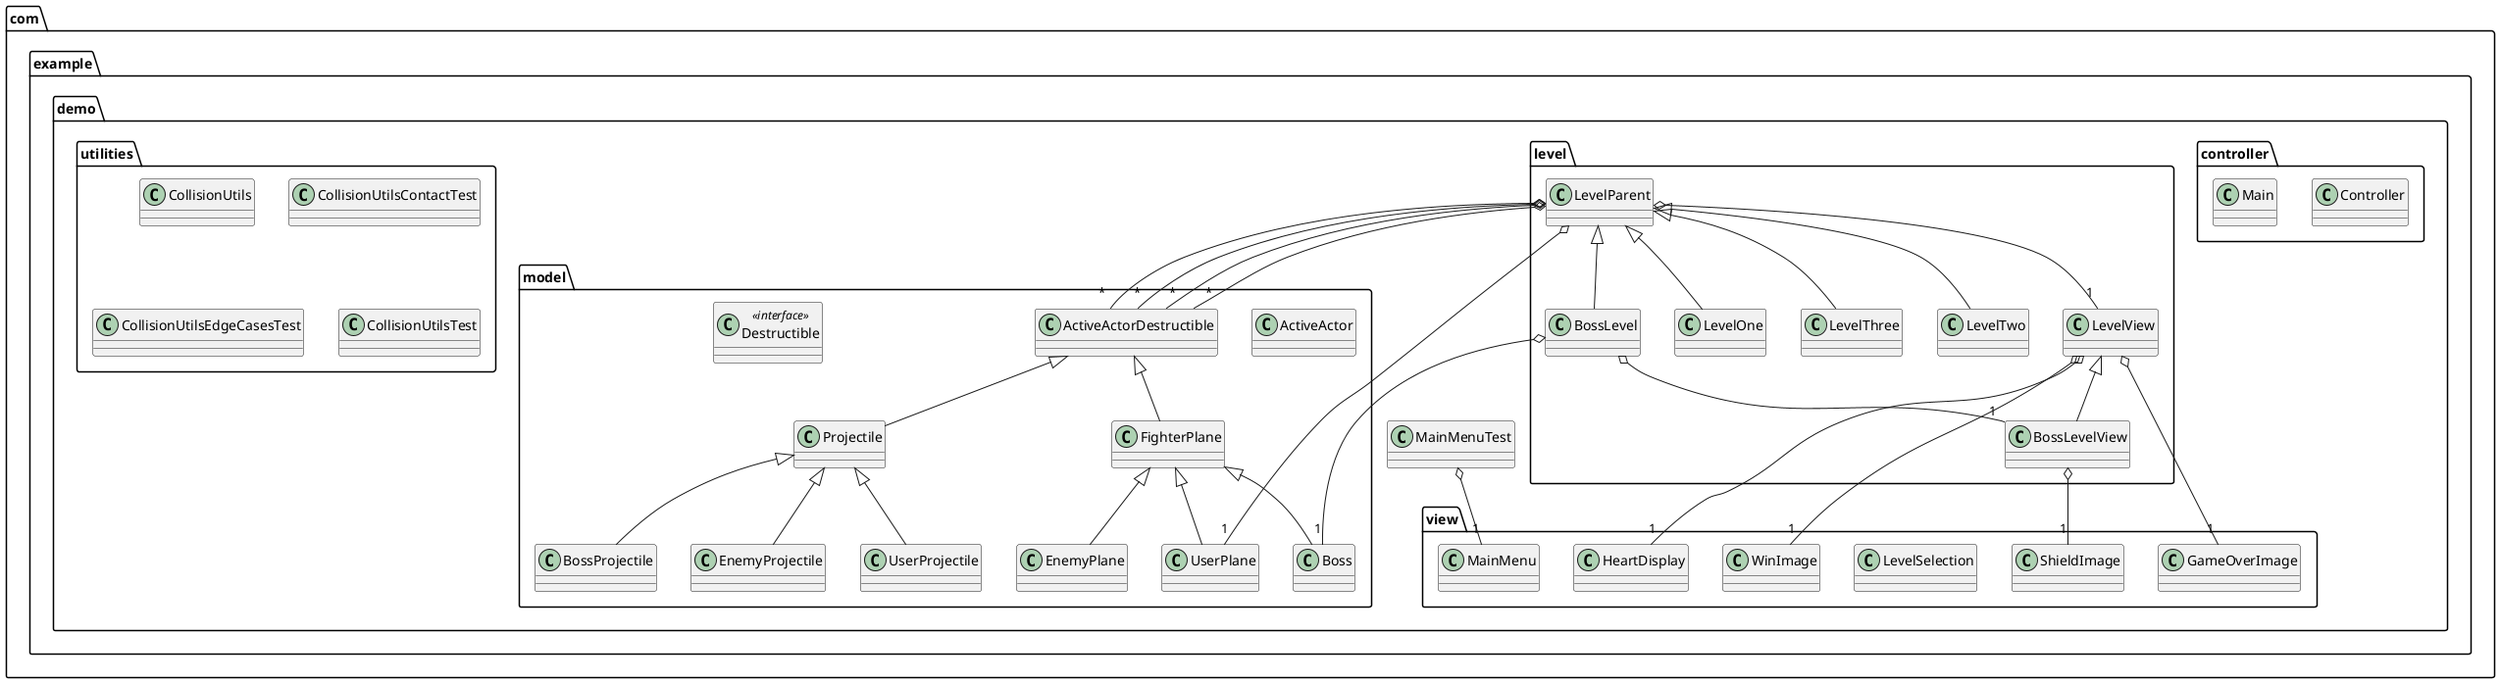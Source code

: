 @startuml
skinparam classAttributeIconSize 0
package "com.example.demo" {
class MainMenuTest
}
package "com.example.demo.controller" {
class Controller
class Main
}
package "com.example.demo.level" {
class BossLevel
class BossLevelView
class LevelOne
class LevelParent
class LevelThree
class LevelTwo
class LevelView
}
package "com.example.demo.model" {
class ActiveActor
class ActiveActorDestructible
class Boss
class BossProjectile
class Destructible <<interface>>
class EnemyPlane
class EnemyProjectile
class FighterPlane
class Projectile
class UserPlane
class UserProjectile
}
package "com.example.demo.utilities" {
class CollisionUtils
class CollisionUtilsContactTest
class CollisionUtilsEdgeCasesTest
class CollisionUtilsTest
}
package "com.example.demo.view" {
class GameOverImage
class HeartDisplay
class LevelSelection
class MainMenu
class ShieldImage
class WinImage
}
LevelParent <|-- BossLevel
BossLevel o-- "1" Boss
BossLevel o-- "1" BossLevelView
LevelView <|-- BossLevelView
BossLevelView o-- "1" ShieldImage
LevelParent <|-- LevelOne
LevelParent o-- "1" UserPlane
LevelParent o-- "*" ActiveActorDestructible
LevelParent o-- "*" ActiveActorDestructible
LevelParent o-- "*" ActiveActorDestructible
LevelParent o-- "*" ActiveActorDestructible
LevelParent o-- "1" LevelView
LevelParent <|-- LevelThree
LevelParent <|-- LevelTwo
LevelView o-- "1" WinImage
LevelView o-- "1" GameOverImage
LevelView o-- "1" HeartDisplay
FighterPlane <|-- Boss
Projectile <|-- BossProjectile
FighterPlane <|-- EnemyPlane
Projectile <|-- EnemyProjectile
ActiveActorDestructible <|-- FighterPlane
ActiveActorDestructible <|-- Projectile
FighterPlane <|-- UserPlane
Projectile <|-- UserProjectile
MainMenuTest o-- "1" MainMenu
@enduml